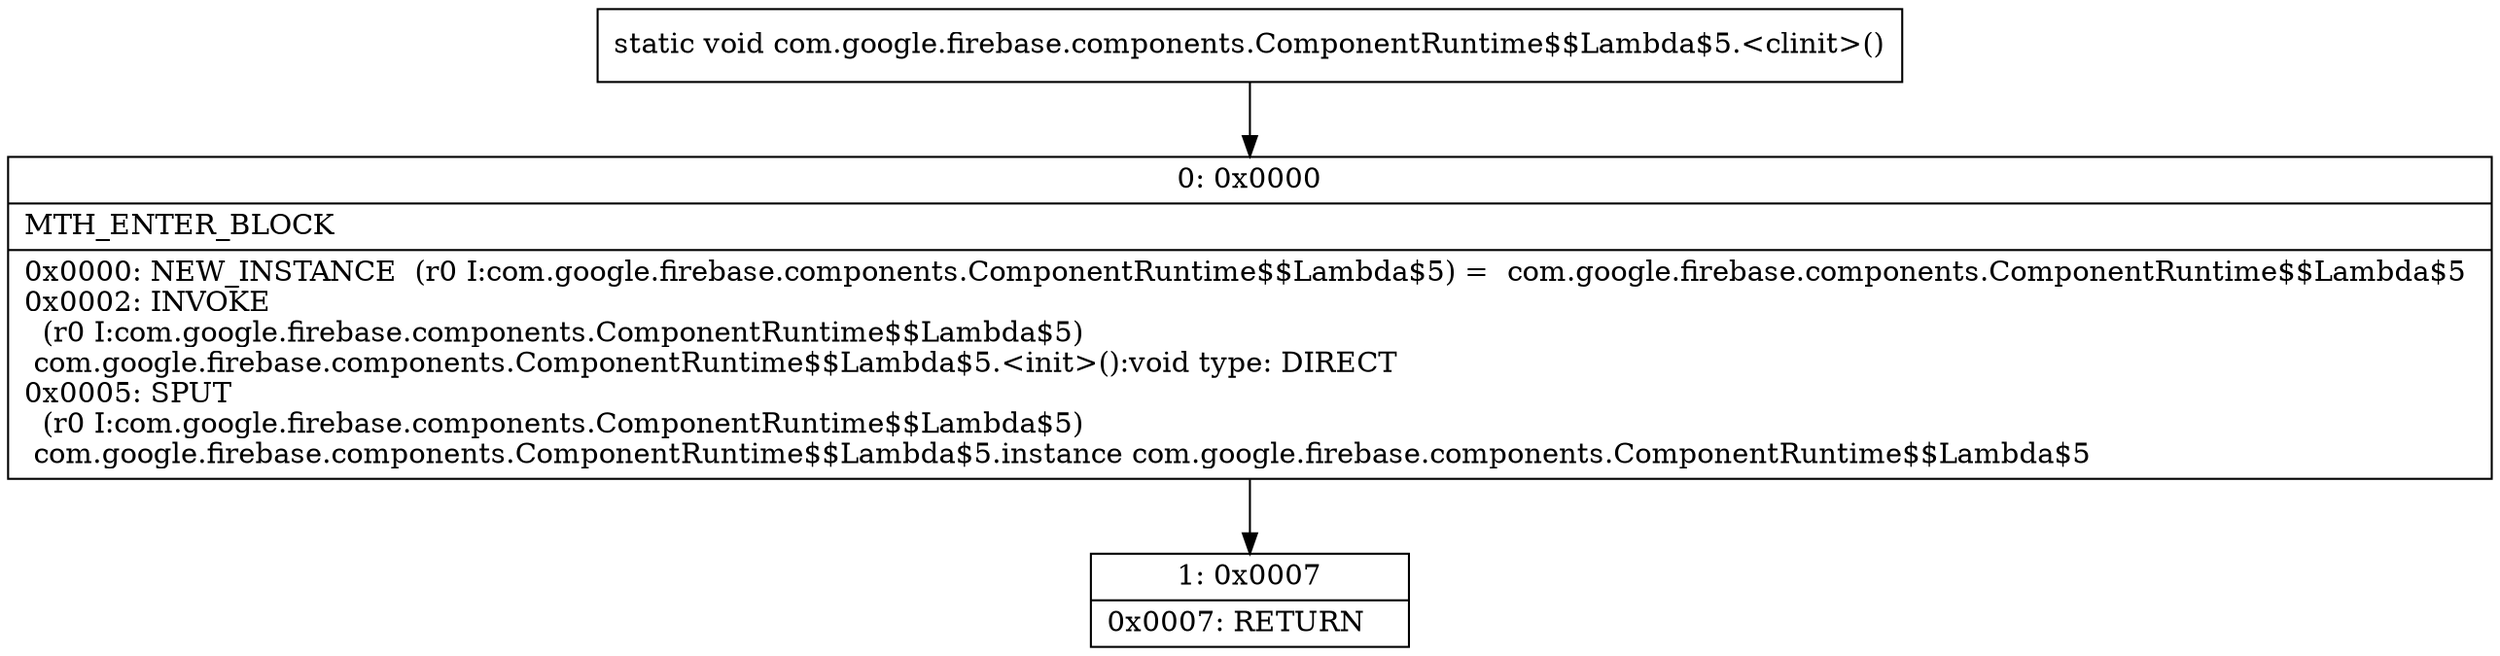 digraph "CFG forcom.google.firebase.components.ComponentRuntime$$Lambda$5.\<clinit\>()V" {
Node_0 [shape=record,label="{0\:\ 0x0000|MTH_ENTER_BLOCK\l|0x0000: NEW_INSTANCE  (r0 I:com.google.firebase.components.ComponentRuntime$$Lambda$5) =  com.google.firebase.components.ComponentRuntime$$Lambda$5 \l0x0002: INVOKE  \l  (r0 I:com.google.firebase.components.ComponentRuntime$$Lambda$5)\l com.google.firebase.components.ComponentRuntime$$Lambda$5.\<init\>():void type: DIRECT \l0x0005: SPUT  \l  (r0 I:com.google.firebase.components.ComponentRuntime$$Lambda$5)\l com.google.firebase.components.ComponentRuntime$$Lambda$5.instance com.google.firebase.components.ComponentRuntime$$Lambda$5 \l}"];
Node_1 [shape=record,label="{1\:\ 0x0007|0x0007: RETURN   \l}"];
MethodNode[shape=record,label="{static void com.google.firebase.components.ComponentRuntime$$Lambda$5.\<clinit\>() }"];
MethodNode -> Node_0;
Node_0 -> Node_1;
}

